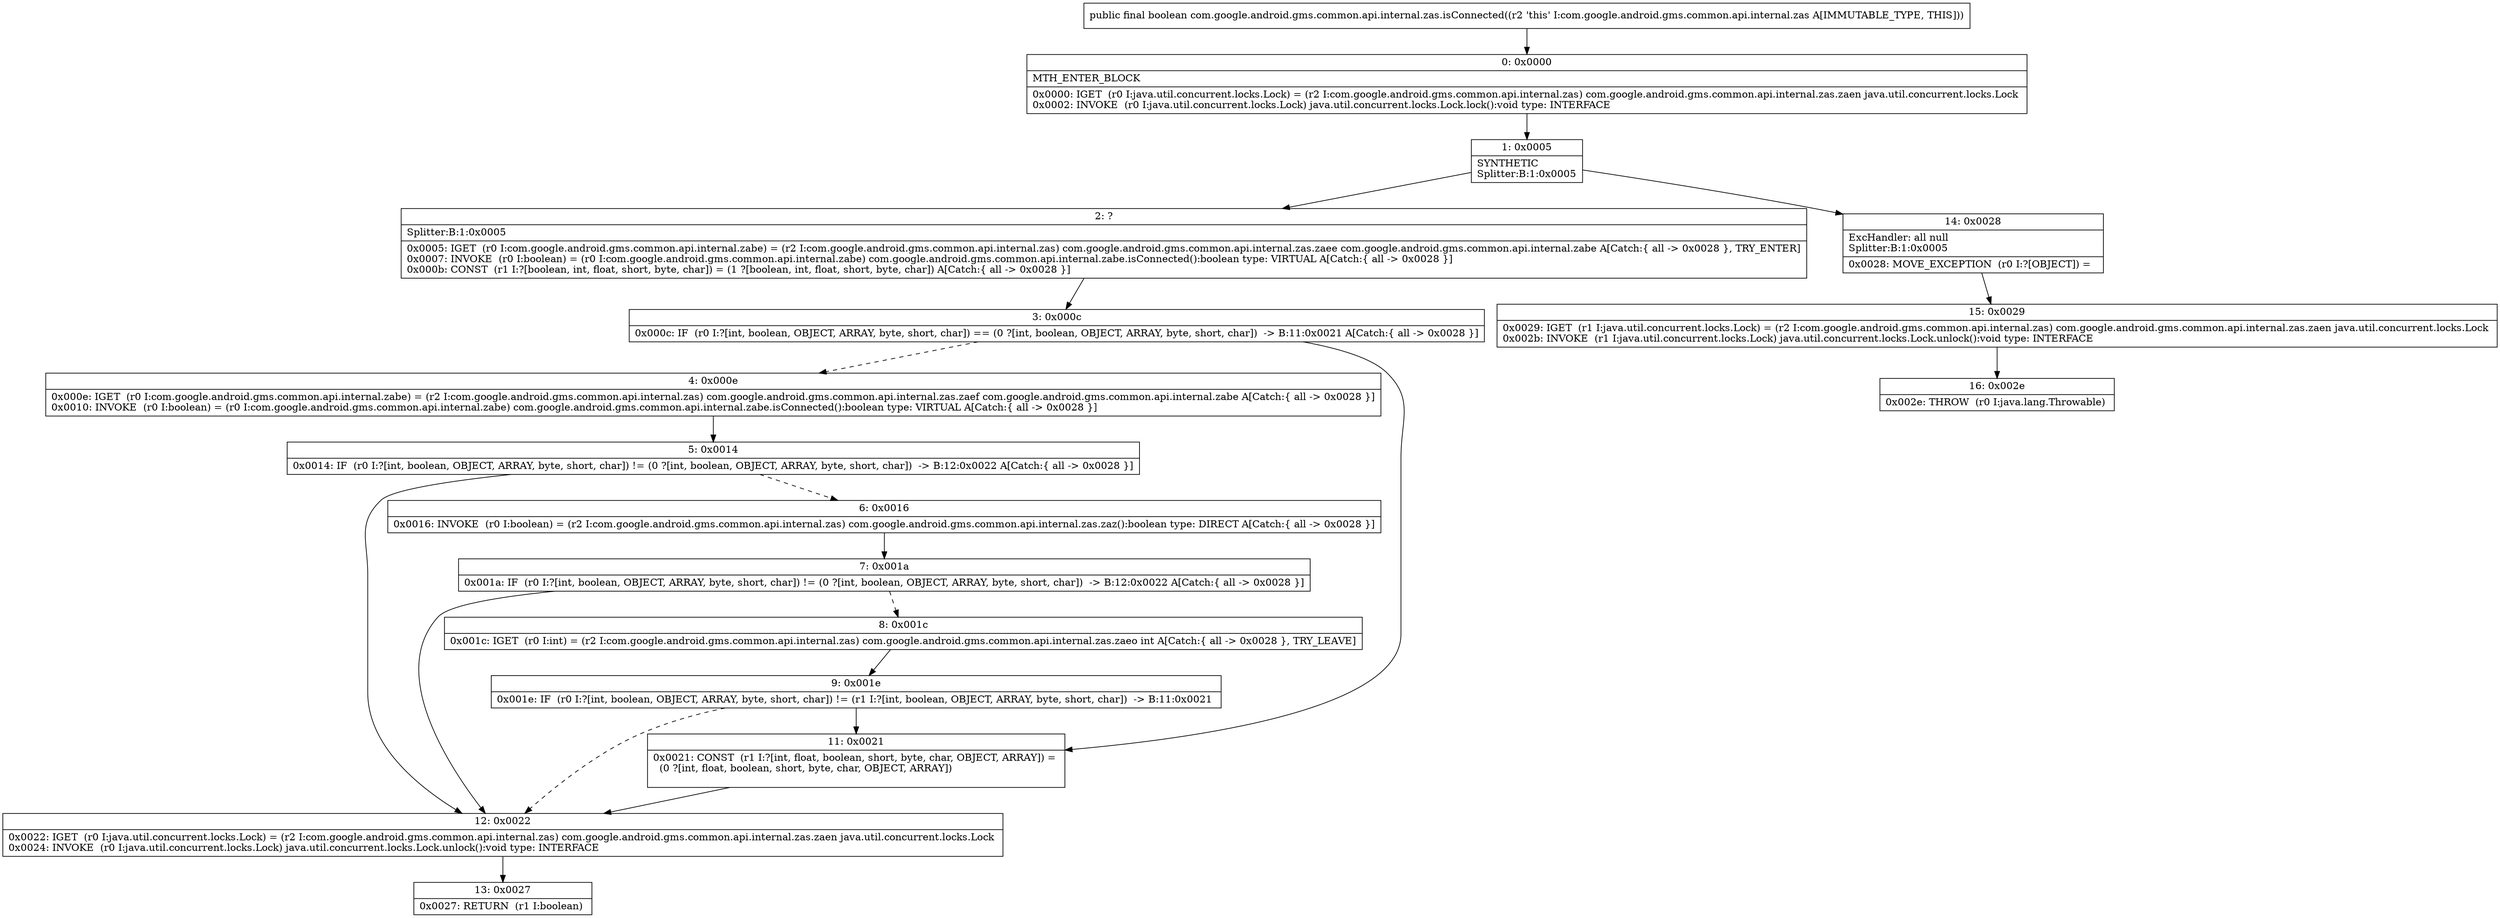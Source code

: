 digraph "CFG forcom.google.android.gms.common.api.internal.zas.isConnected()Z" {
Node_0 [shape=record,label="{0\:\ 0x0000|MTH_ENTER_BLOCK\l|0x0000: IGET  (r0 I:java.util.concurrent.locks.Lock) = (r2 I:com.google.android.gms.common.api.internal.zas) com.google.android.gms.common.api.internal.zas.zaen java.util.concurrent.locks.Lock \l0x0002: INVOKE  (r0 I:java.util.concurrent.locks.Lock) java.util.concurrent.locks.Lock.lock():void type: INTERFACE \l}"];
Node_1 [shape=record,label="{1\:\ 0x0005|SYNTHETIC\lSplitter:B:1:0x0005\l}"];
Node_2 [shape=record,label="{2\:\ ?|Splitter:B:1:0x0005\l|0x0005: IGET  (r0 I:com.google.android.gms.common.api.internal.zabe) = (r2 I:com.google.android.gms.common.api.internal.zas) com.google.android.gms.common.api.internal.zas.zaee com.google.android.gms.common.api.internal.zabe A[Catch:\{ all \-\> 0x0028 \}, TRY_ENTER]\l0x0007: INVOKE  (r0 I:boolean) = (r0 I:com.google.android.gms.common.api.internal.zabe) com.google.android.gms.common.api.internal.zabe.isConnected():boolean type: VIRTUAL A[Catch:\{ all \-\> 0x0028 \}]\l0x000b: CONST  (r1 I:?[boolean, int, float, short, byte, char]) = (1 ?[boolean, int, float, short, byte, char]) A[Catch:\{ all \-\> 0x0028 \}]\l}"];
Node_3 [shape=record,label="{3\:\ 0x000c|0x000c: IF  (r0 I:?[int, boolean, OBJECT, ARRAY, byte, short, char]) == (0 ?[int, boolean, OBJECT, ARRAY, byte, short, char])  \-\> B:11:0x0021 A[Catch:\{ all \-\> 0x0028 \}]\l}"];
Node_4 [shape=record,label="{4\:\ 0x000e|0x000e: IGET  (r0 I:com.google.android.gms.common.api.internal.zabe) = (r2 I:com.google.android.gms.common.api.internal.zas) com.google.android.gms.common.api.internal.zas.zaef com.google.android.gms.common.api.internal.zabe A[Catch:\{ all \-\> 0x0028 \}]\l0x0010: INVOKE  (r0 I:boolean) = (r0 I:com.google.android.gms.common.api.internal.zabe) com.google.android.gms.common.api.internal.zabe.isConnected():boolean type: VIRTUAL A[Catch:\{ all \-\> 0x0028 \}]\l}"];
Node_5 [shape=record,label="{5\:\ 0x0014|0x0014: IF  (r0 I:?[int, boolean, OBJECT, ARRAY, byte, short, char]) != (0 ?[int, boolean, OBJECT, ARRAY, byte, short, char])  \-\> B:12:0x0022 A[Catch:\{ all \-\> 0x0028 \}]\l}"];
Node_6 [shape=record,label="{6\:\ 0x0016|0x0016: INVOKE  (r0 I:boolean) = (r2 I:com.google.android.gms.common.api.internal.zas) com.google.android.gms.common.api.internal.zas.zaz():boolean type: DIRECT A[Catch:\{ all \-\> 0x0028 \}]\l}"];
Node_7 [shape=record,label="{7\:\ 0x001a|0x001a: IF  (r0 I:?[int, boolean, OBJECT, ARRAY, byte, short, char]) != (0 ?[int, boolean, OBJECT, ARRAY, byte, short, char])  \-\> B:12:0x0022 A[Catch:\{ all \-\> 0x0028 \}]\l}"];
Node_8 [shape=record,label="{8\:\ 0x001c|0x001c: IGET  (r0 I:int) = (r2 I:com.google.android.gms.common.api.internal.zas) com.google.android.gms.common.api.internal.zas.zaeo int A[Catch:\{ all \-\> 0x0028 \}, TRY_LEAVE]\l}"];
Node_9 [shape=record,label="{9\:\ 0x001e|0x001e: IF  (r0 I:?[int, boolean, OBJECT, ARRAY, byte, short, char]) != (r1 I:?[int, boolean, OBJECT, ARRAY, byte, short, char])  \-\> B:11:0x0021 \l}"];
Node_11 [shape=record,label="{11\:\ 0x0021|0x0021: CONST  (r1 I:?[int, float, boolean, short, byte, char, OBJECT, ARRAY]) = \l  (0 ?[int, float, boolean, short, byte, char, OBJECT, ARRAY])\l \l}"];
Node_12 [shape=record,label="{12\:\ 0x0022|0x0022: IGET  (r0 I:java.util.concurrent.locks.Lock) = (r2 I:com.google.android.gms.common.api.internal.zas) com.google.android.gms.common.api.internal.zas.zaen java.util.concurrent.locks.Lock \l0x0024: INVOKE  (r0 I:java.util.concurrent.locks.Lock) java.util.concurrent.locks.Lock.unlock():void type: INTERFACE \l}"];
Node_13 [shape=record,label="{13\:\ 0x0027|0x0027: RETURN  (r1 I:boolean) \l}"];
Node_14 [shape=record,label="{14\:\ 0x0028|ExcHandler: all null\lSplitter:B:1:0x0005\l|0x0028: MOVE_EXCEPTION  (r0 I:?[OBJECT]) =  \l}"];
Node_15 [shape=record,label="{15\:\ 0x0029|0x0029: IGET  (r1 I:java.util.concurrent.locks.Lock) = (r2 I:com.google.android.gms.common.api.internal.zas) com.google.android.gms.common.api.internal.zas.zaen java.util.concurrent.locks.Lock \l0x002b: INVOKE  (r1 I:java.util.concurrent.locks.Lock) java.util.concurrent.locks.Lock.unlock():void type: INTERFACE \l}"];
Node_16 [shape=record,label="{16\:\ 0x002e|0x002e: THROW  (r0 I:java.lang.Throwable) \l}"];
MethodNode[shape=record,label="{public final boolean com.google.android.gms.common.api.internal.zas.isConnected((r2 'this' I:com.google.android.gms.common.api.internal.zas A[IMMUTABLE_TYPE, THIS])) }"];
MethodNode -> Node_0;
Node_0 -> Node_1;
Node_1 -> Node_2;
Node_1 -> Node_14;
Node_2 -> Node_3;
Node_3 -> Node_4[style=dashed];
Node_3 -> Node_11;
Node_4 -> Node_5;
Node_5 -> Node_6[style=dashed];
Node_5 -> Node_12;
Node_6 -> Node_7;
Node_7 -> Node_8[style=dashed];
Node_7 -> Node_12;
Node_8 -> Node_9;
Node_9 -> Node_11;
Node_9 -> Node_12[style=dashed];
Node_11 -> Node_12;
Node_12 -> Node_13;
Node_14 -> Node_15;
Node_15 -> Node_16;
}

